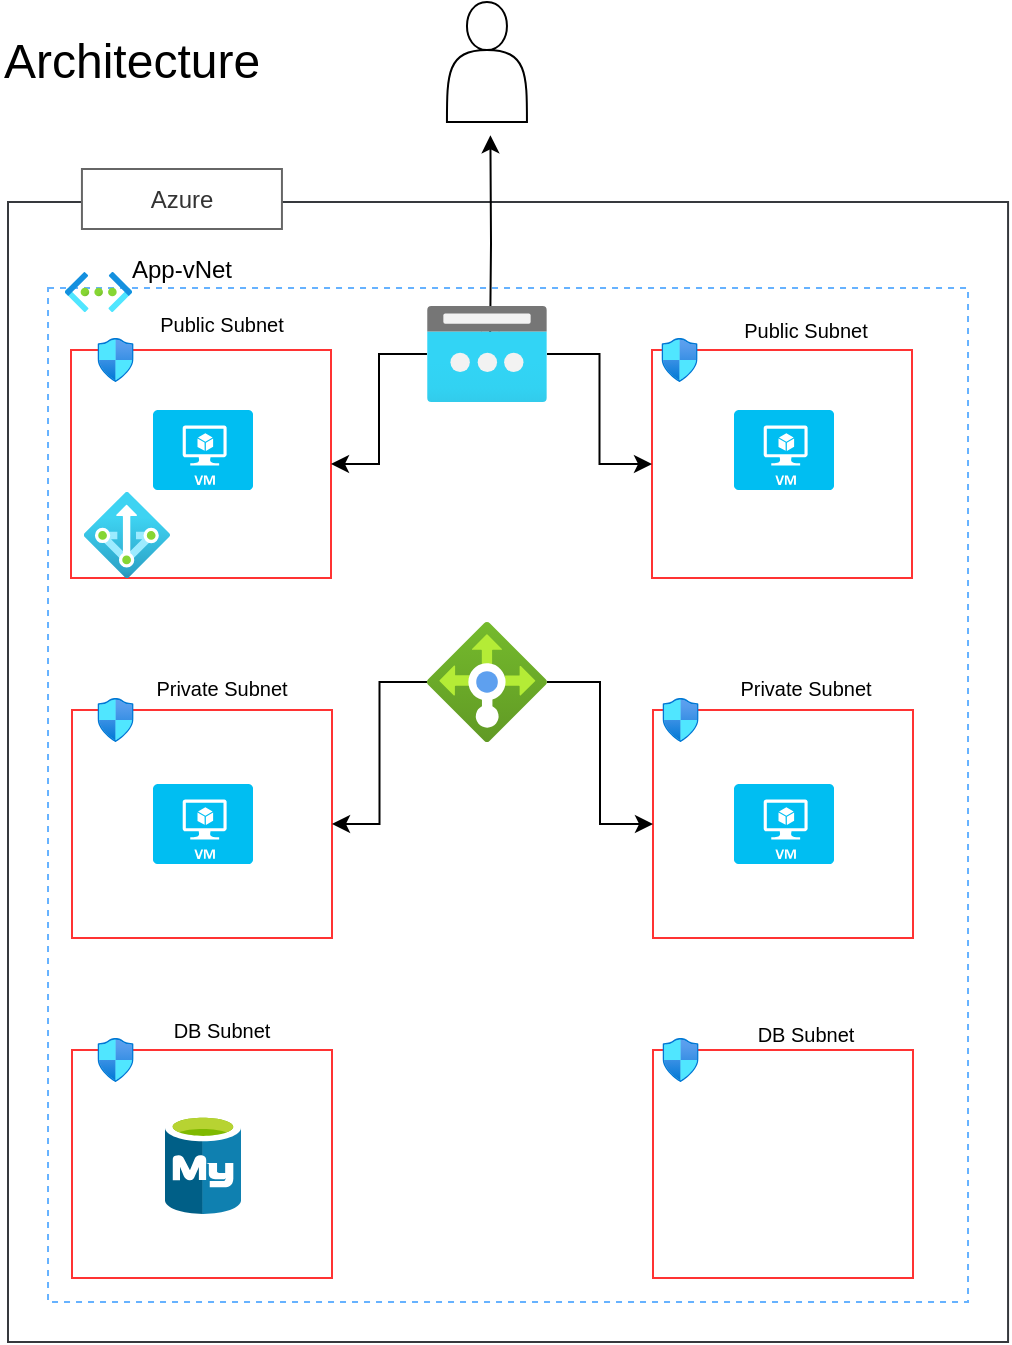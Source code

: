 <mxfile version="23.1.5" type="device" pages="2">
  <diagram id="NeebFrnJM43fPR2zn_om" name="Page-1">
    <mxGraphModel dx="1242" dy="963" grid="0" gridSize="10" guides="1" tooltips="1" connect="1" arrows="1" fold="1" page="1" pageScale="1" pageWidth="827" pageHeight="1169" math="0" shadow="0">
      <root>
        <mxCell id="0" />
        <mxCell id="1" parent="0" />
        <mxCell id="7tkCN5q1HsfpAz4V213W-12" value="" style="rounded=0;whiteSpace=wrap;html=1;fillColor=none;strokeColor=#66B2FF;dashed=1;strokeWidth=1;" parent="1" vertex="1">
          <mxGeometry x="148.01" y="185" width="460" height="507" as="geometry" />
        </mxCell>
        <mxCell id="7tkCN5q1HsfpAz4V213W-2" value="" style="rounded=0;whiteSpace=wrap;html=1;fillColor=none;strokeColor=#36393d;" parent="1" vertex="1">
          <mxGeometry x="128" y="142" width="500.03" height="570" as="geometry" />
        </mxCell>
        <mxCell id="7tkCN5q1HsfpAz4V213W-4" value="" style="edgeStyle=orthogonalEdgeStyle;shape=connector;rounded=0;orthogonalLoop=1;jettySize=auto;html=1;labelBackgroundColor=default;strokeColor=#000000;align=center;verticalAlign=middle;fontFamily=Helvetica;fontSize=11;fontColor=#000000;endArrow=classic;startArrow=classic;startFill=1;" parent="1" edge="1">
          <mxGeometry relative="1" as="geometry">
            <mxPoint x="369.2" y="108.636" as="targetPoint" />
            <mxPoint x="369" y="216" as="sourcePoint" />
          </mxGeometry>
        </mxCell>
        <mxCell id="7tkCN5q1HsfpAz4V213W-5" value="Azure" style="rounded=0;whiteSpace=wrap;html=1;fillColor=#FFFFFF;fontColor=#333333;strokeColor=#666666;" parent="1" vertex="1">
          <mxGeometry x="164.97" y="125.5" width="100" height="30" as="geometry" />
        </mxCell>
        <mxCell id="7tkCN5q1HsfpAz4V213W-11" value="Architecture" style="text;strokeColor=none;align=left;fillColor=none;html=1;verticalAlign=middle;whiteSpace=wrap;rounded=0;fontColor=#000000;fontSize=24;" parent="1" vertex="1">
          <mxGeometry x="124" y="57" width="151" height="30" as="geometry" />
        </mxCell>
        <mxCell id="7tkCN5q1HsfpAz4V213W-13" value="" style="image;aspect=fixed;html=1;points=[];align=center;fontSize=12;image=img/lib/azure2/networking/Virtual_Networks.svg;" parent="1" vertex="1">
          <mxGeometry x="156.5" y="177" width="33.5" height="20" as="geometry" />
        </mxCell>
        <mxCell id="7tkCN5q1HsfpAz4V213W-42" value="App-vNet" style="text;align=center;html=1;verticalAlign=middle;whiteSpace=wrap;rounded=0;" parent="1" vertex="1">
          <mxGeometry x="165.97" y="161" width="98" height="30" as="geometry" />
        </mxCell>
        <mxCell id="7tkCN5q1HsfpAz4V213W-154" value="" style="rounded=0;whiteSpace=wrap;html=1;fillColor=none;strokeColor=#FF3333;" parent="1" vertex="1">
          <mxGeometry x="160" y="396" width="130" height="114" as="geometry" />
        </mxCell>
        <mxCell id="7tkCN5q1HsfpAz4V213W-155" value="" style="image;aspect=fixed;html=1;points=[];align=center;fontSize=12;image=img/lib/azure2/networking/Network_Security_Groups.svg;" parent="1" vertex="1">
          <mxGeometry x="172.71" y="390" width="18.12" height="22" as="geometry" />
        </mxCell>
        <mxCell id="7tkCN5q1HsfpAz4V213W-156" value="&lt;font style=&quot;font-size: 10px;&quot; color=&quot;#000000&quot;&gt;Private Subnet&lt;/font&gt;" style="text;align=center;html=1;verticalAlign=middle;whiteSpace=wrap;rounded=0;" parent="1" vertex="1">
          <mxGeometry x="195" y="373" width="80" height="23" as="geometry" />
        </mxCell>
        <mxCell id="7tkCN5q1HsfpAz4V213W-158" value="" style="rounded=0;whiteSpace=wrap;html=1;fillColor=none;strokeColor=#FF3333;" parent="1" vertex="1">
          <mxGeometry x="450.5" y="396" width="130" height="114" as="geometry" />
        </mxCell>
        <mxCell id="7tkCN5q1HsfpAz4V213W-159" value="" style="image;aspect=fixed;html=1;points=[];align=center;fontSize=12;image=img/lib/azure2/networking/Network_Security_Groups.svg;" parent="1" vertex="1">
          <mxGeometry x="455.21" y="390" width="18.12" height="22" as="geometry" />
        </mxCell>
        <mxCell id="7tkCN5q1HsfpAz4V213W-160" value="&lt;font style=&quot;font-size: 10px;&quot; color=&quot;#000000&quot;&gt;Private Subnet&lt;/font&gt;" style="text;align=center;html=1;verticalAlign=middle;whiteSpace=wrap;rounded=0;" parent="1" vertex="1">
          <mxGeometry x="487" y="373" width="80" height="23" as="geometry" />
        </mxCell>
        <mxCell id="7tkCN5q1HsfpAz4V213W-166" value="" style="rounded=0;whiteSpace=wrap;html=1;fillColor=none;strokeColor=#FF3333;" parent="1" vertex="1">
          <mxGeometry x="450.5" y="566" width="130" height="114" as="geometry" />
        </mxCell>
        <mxCell id="7tkCN5q1HsfpAz4V213W-167" value="" style="image;aspect=fixed;html=1;points=[];align=center;fontSize=12;image=img/lib/azure2/networking/Network_Security_Groups.svg;" parent="1" vertex="1">
          <mxGeometry x="455.21" y="560" width="18.12" height="22" as="geometry" />
        </mxCell>
        <mxCell id="7tkCN5q1HsfpAz4V213W-168" value="&lt;font style=&quot;font-size: 10px;&quot; color=&quot;#000000&quot;&gt;DB Subnet&lt;/font&gt;" style="text;align=center;html=1;verticalAlign=middle;whiteSpace=wrap;rounded=0;" parent="1" vertex="1">
          <mxGeometry x="487" y="546" width="80" height="23" as="geometry" />
        </mxCell>
        <mxCell id="7tkCN5q1HsfpAz4V213W-162" value="" style="rounded=0;whiteSpace=wrap;html=1;fillColor=none;strokeColor=#FF3333;" parent="1" vertex="1">
          <mxGeometry x="160" y="566" width="130" height="114" as="geometry" />
        </mxCell>
        <mxCell id="7tkCN5q1HsfpAz4V213W-163" value="" style="image;aspect=fixed;html=1;points=[];align=center;fontSize=12;image=img/lib/azure2/networking/Network_Security_Groups.svg;" parent="1" vertex="1">
          <mxGeometry x="172.71" y="560" width="18.12" height="22" as="geometry" />
        </mxCell>
        <mxCell id="7tkCN5q1HsfpAz4V213W-164" value="&lt;font style=&quot;font-size: 10px;&quot; color=&quot;#000000&quot;&gt;DB Subnet&lt;/font&gt;" style="text;align=center;html=1;verticalAlign=middle;whiteSpace=wrap;rounded=0;" parent="1" vertex="1">
          <mxGeometry x="195" y="544" width="80" height="23" as="geometry" />
        </mxCell>
        <mxCell id="7tkCN5q1HsfpAz4V213W-15" value="" style="rounded=0;whiteSpace=wrap;html=1;fillColor=none;strokeColor=#FF3333;movable=1;resizable=1;rotatable=1;deletable=1;editable=1;locked=0;connectable=1;" parent="1" vertex="1">
          <mxGeometry x="159.5" y="216" width="130" height="114" as="geometry" />
        </mxCell>
        <mxCell id="7tkCN5q1HsfpAz4V213W-16" value="" style="image;aspect=fixed;html=1;points=[];align=center;fontSize=12;image=img/lib/azure2/networking/Network_Security_Groups.svg;" parent="1" vertex="1">
          <mxGeometry x="172.71" y="210" width="18.12" height="22" as="geometry" />
        </mxCell>
        <mxCell id="7tkCN5q1HsfpAz4V213W-41" value="&lt;font style=&quot;font-size: 10px;&quot; color=&quot;#000000&quot;&gt;Public Subnet&lt;/font&gt;" style="text;align=center;html=1;verticalAlign=middle;whiteSpace=wrap;rounded=0;" parent="1" vertex="1">
          <mxGeometry x="195" y="191" width="80" height="23" as="geometry" />
        </mxCell>
        <mxCell id="7tkCN5q1HsfpAz4V213W-150" value="" style="rounded=0;whiteSpace=wrap;html=1;fillColor=none;strokeColor=#FF3333;" parent="1" vertex="1">
          <mxGeometry x="450" y="216" width="130" height="114" as="geometry" />
        </mxCell>
        <mxCell id="7tkCN5q1HsfpAz4V213W-151" value="" style="image;aspect=fixed;html=1;points=[];align=center;fontSize=12;image=img/lib/azure2/networking/Network_Security_Groups.svg;" parent="1" vertex="1">
          <mxGeometry x="454.71" y="210" width="18.12" height="22" as="geometry" />
        </mxCell>
        <mxCell id="7tkCN5q1HsfpAz4V213W-152" value="&lt;font style=&quot;font-size: 10px;&quot; color=&quot;#000000&quot;&gt;Public Subnet&lt;/font&gt;" style="text;align=center;html=1;verticalAlign=middle;whiteSpace=wrap;rounded=0;" parent="1" vertex="1">
          <mxGeometry x="487" y="194" width="80" height="23" as="geometry" />
        </mxCell>
        <mxCell id="7tkCN5q1HsfpAz4V213W-169" value="" style="image;sketch=0;aspect=fixed;html=1;points=[];align=center;fontSize=12;image=img/lib/mscae/Azure_Database_for_MySQL_servers.svg;" parent="1" vertex="1">
          <mxGeometry x="206.5" y="598" width="38" height="50" as="geometry" />
        </mxCell>
        <mxCell id="7tkCN5q1HsfpAz4V213W-170" value="" style="verticalLabelPosition=bottom;html=1;verticalAlign=top;align=center;strokeColor=none;fillColor=#00BEF2;shape=mxgraph.azure.virtual_machine;" parent="1" vertex="1">
          <mxGeometry x="200.5" y="433" width="50" height="40" as="geometry" />
        </mxCell>
        <mxCell id="7tkCN5q1HsfpAz4V213W-171" value="" style="verticalLabelPosition=bottom;html=1;verticalAlign=top;align=center;strokeColor=none;fillColor=#00BEF2;shape=mxgraph.azure.virtual_machine;" parent="1" vertex="1">
          <mxGeometry x="491" y="433" width="50" height="40" as="geometry" />
        </mxCell>
        <mxCell id="7tkCN5q1HsfpAz4V213W-173" style="edgeStyle=orthogonalEdgeStyle;rounded=0;orthogonalLoop=1;jettySize=auto;html=1;" parent="1" source="7tkCN5q1HsfpAz4V213W-172" target="7tkCN5q1HsfpAz4V213W-154" edge="1">
          <mxGeometry relative="1" as="geometry" />
        </mxCell>
        <mxCell id="7tkCN5q1HsfpAz4V213W-174" style="edgeStyle=orthogonalEdgeStyle;rounded=0;orthogonalLoop=1;jettySize=auto;html=1;entryX=0;entryY=0.5;entryDx=0;entryDy=0;" parent="1" source="7tkCN5q1HsfpAz4V213W-172" target="7tkCN5q1HsfpAz4V213W-158" edge="1">
          <mxGeometry relative="1" as="geometry" />
        </mxCell>
        <mxCell id="7tkCN5q1HsfpAz4V213W-172" value="" style="image;aspect=fixed;html=1;points=[];align=center;fontSize=12;image=img/lib/azure2/networking/Load_Balancers.svg;" parent="1" vertex="1">
          <mxGeometry x="337.48" y="352" width="60" height="60" as="geometry" />
        </mxCell>
        <mxCell id="7tkCN5q1HsfpAz4V213W-179" style="edgeStyle=orthogonalEdgeStyle;rounded=0;orthogonalLoop=1;jettySize=auto;html=1;" parent="1" source="7tkCN5q1HsfpAz4V213W-175" target="7tkCN5q1HsfpAz4V213W-150" edge="1">
          <mxGeometry relative="1" as="geometry" />
        </mxCell>
        <mxCell id="VO56U7lOxsVkcxRQQBGR-1" style="edgeStyle=orthogonalEdgeStyle;rounded=0;orthogonalLoop=1;jettySize=auto;html=1;entryX=1;entryY=0.5;entryDx=0;entryDy=0;" edge="1" parent="1" source="7tkCN5q1HsfpAz4V213W-175" target="7tkCN5q1HsfpAz4V213W-15">
          <mxGeometry relative="1" as="geometry" />
        </mxCell>
        <mxCell id="7tkCN5q1HsfpAz4V213W-175" value="" style="image;aspect=fixed;html=1;points=[];align=center;fontSize=12;image=img/lib/azure2/networking/Public_IP_Addresses.svg;" parent="1" vertex="1">
          <mxGeometry x="337.48" y="194" width="60" height="48" as="geometry" />
        </mxCell>
        <mxCell id="7tkCN5q1HsfpAz4V213W-176" value="" style="verticalLabelPosition=bottom;html=1;verticalAlign=top;align=center;strokeColor=none;fillColor=#00BEF2;shape=mxgraph.azure.virtual_machine;" parent="1" vertex="1">
          <mxGeometry x="200.5" y="246" width="50" height="40" as="geometry" />
        </mxCell>
        <mxCell id="7tkCN5q1HsfpAz4V213W-177" value="" style="verticalLabelPosition=bottom;html=1;verticalAlign=top;align=center;strokeColor=none;fillColor=#00BEF2;shape=mxgraph.azure.virtual_machine;" parent="1" vertex="1">
          <mxGeometry x="491" y="246" width="50" height="40" as="geometry" />
        </mxCell>
        <mxCell id="7tkCN5q1HsfpAz4V213W-183" value="" style="shape=actor;whiteSpace=wrap;html=1;" parent="1" vertex="1">
          <mxGeometry x="347.48" y="42" width="40" height="60" as="geometry" />
        </mxCell>
        <mxCell id="VO56U7lOxsVkcxRQQBGR-3" value="" style="image;aspect=fixed;html=1;points=[];align=center;fontSize=12;image=img/lib/azure2/networking/NAT.svg;" vertex="1" parent="1">
          <mxGeometry x="165.97" y="287.03" width="42.97" height="42.97" as="geometry" />
        </mxCell>
      </root>
    </mxGraphModel>
  </diagram>
  <diagram id="bamuNem6grxnqOW3IaH4" name="Page-2">
    <mxGraphModel dx="1098" dy="963" grid="0" gridSize="10" guides="1" tooltips="1" connect="1" arrows="1" fold="1" page="1" pageScale="1" pageWidth="1169" pageHeight="827" math="0" shadow="0">
      <root>
        <mxCell id="0" />
        <mxCell id="1" parent="0" />
        <mxCell id="mcIs_nLs-U_Hbl-3Hg4p-1" value="" style="rounded=0;whiteSpace=wrap;html=1;" vertex="1" parent="1">
          <mxGeometry x="96" y="459" width="330" height="335" as="geometry" />
        </mxCell>
        <mxCell id="mcIs_nLs-U_Hbl-3Hg4p-2" value="" style="rounded=0;whiteSpace=wrap;html=1;" vertex="1" parent="1">
          <mxGeometry x="516" y="461" width="330" height="333" as="geometry" />
        </mxCell>
        <mxCell id="mcIs_nLs-U_Hbl-3Hg4p-3" value="Singapore" style="text;html=1;align=center;verticalAlign=middle;resizable=0;points=[];autosize=1;strokeColor=none;fillColor=none;" vertex="1" parent="1">
          <mxGeometry x="204" y="427" width="80" height="30" as="geometry" />
        </mxCell>
        <mxCell id="mcIs_nLs-U_Hbl-3Hg4p-4" value="Viatnam" style="text;html=1;align=center;verticalAlign=middle;resizable=0;points=[];autosize=1;strokeColor=none;fillColor=none;" vertex="1" parent="1">
          <mxGeometry x="662" y="429" width="62" height="26" as="geometry" />
        </mxCell>
        <mxCell id="mcIs_nLs-U_Hbl-3Hg4p-5" value="masnetq-dc" style="rounded=0;whiteSpace=wrap;html=1;fillColor=#dae8fc;strokeColor=#6c8ebf;" vertex="1" parent="1">
          <mxGeometry x="201" y="597.5" width="120" height="60" as="geometry" />
        </mxCell>
        <mxCell id="mcIs_nLs-U_Hbl-3Hg4p-8" style="edgeStyle=orthogonalEdgeStyle;rounded=0;orthogonalLoop=1;jettySize=auto;html=1;entryX=1;entryY=0.5;entryDx=0;entryDy=0;" edge="1" parent="1" source="mcIs_nLs-U_Hbl-3Hg4p-6" target="mcIs_nLs-U_Hbl-3Hg4p-5">
          <mxGeometry relative="1" as="geometry" />
        </mxCell>
        <mxCell id="mcIs_nLs-U_Hbl-3Hg4p-6" value="masnetq-cas01" style="rounded=0;whiteSpace=wrap;html=1;fillColor=#dae8fc;strokeColor=#6c8ebf;" vertex="1" parent="1">
          <mxGeometry x="633" y="537.5" width="120" height="60" as="geometry" />
        </mxCell>
        <mxCell id="mcIs_nLs-U_Hbl-3Hg4p-9" style="edgeStyle=orthogonalEdgeStyle;rounded=0;orthogonalLoop=1;jettySize=auto;html=1;entryX=1;entryY=0.75;entryDx=0;entryDy=0;" edge="1" parent="1" source="mcIs_nLs-U_Hbl-3Hg4p-7" target="mcIs_nLs-U_Hbl-3Hg4p-5">
          <mxGeometry relative="1" as="geometry" />
        </mxCell>
        <mxCell id="mcIs_nLs-U_Hbl-3Hg4p-7" value="masnetq-exc01" style="rounded=0;whiteSpace=wrap;html=1;fillColor=#dae8fc;strokeColor=#6c8ebf;" vertex="1" parent="1">
          <mxGeometry x="635" y="657.5" width="120" height="60" as="geometry" />
        </mxCell>
        <mxCell id="mcIs_nLs-U_Hbl-3Hg4p-14" value="" style="rounded=0;whiteSpace=wrap;html=1;" vertex="1" parent="1">
          <mxGeometry x="91" y="46" width="330" height="335" as="geometry" />
        </mxCell>
        <mxCell id="mcIs_nLs-U_Hbl-3Hg4p-15" value="" style="rounded=0;whiteSpace=wrap;html=1;" vertex="1" parent="1">
          <mxGeometry x="511" y="48" width="330" height="333" as="geometry" />
        </mxCell>
        <mxCell id="mcIs_nLs-U_Hbl-3Hg4p-16" value="Singapore" style="text;html=1;align=center;verticalAlign=middle;resizable=0;points=[];autosize=1;strokeColor=none;fillColor=none;" vertex="1" parent="1">
          <mxGeometry x="194" y="16" width="80" height="30" as="geometry" />
        </mxCell>
        <mxCell id="mcIs_nLs-U_Hbl-3Hg4p-17" value="Viatnam" style="text;html=1;align=center;verticalAlign=middle;resizable=0;points=[];autosize=1;strokeColor=none;fillColor=none;" vertex="1" parent="1">
          <mxGeometry x="633" y="20" width="62" height="26" as="geometry" />
        </mxCell>
        <mxCell id="mcIs_nLs-U_Hbl-3Hg4p-18" value="masnetq-dc" style="rounded=0;whiteSpace=wrap;html=1;fillColor=#dae8fc;strokeColor=#6c8ebf;" vertex="1" parent="1">
          <mxGeometry x="161" y="262" width="120" height="60" as="geometry" />
        </mxCell>
        <mxCell id="mcIs_nLs-U_Hbl-3Hg4p-23" style="edgeStyle=orthogonalEdgeStyle;rounded=0;orthogonalLoop=1;jettySize=auto;html=1;entryX=0;entryY=0.5;entryDx=0;entryDy=0;" edge="1" parent="1" source="mcIs_nLs-U_Hbl-3Hg4p-24" target="mcIs_nLs-U_Hbl-3Hg4p-18">
          <mxGeometry relative="1" as="geometry">
            <Array as="points">
              <mxPoint x="122" y="96" />
              <mxPoint x="122" y="292" />
            </Array>
          </mxGeometry>
        </mxCell>
        <mxCell id="mcIs_nLs-U_Hbl-3Hg4p-24" value="masnetq-cas01" style="rounded=0;whiteSpace=wrap;html=1;fillColor=#dae8fc;strokeColor=#6c8ebf;" vertex="1" parent="1">
          <mxGeometry x="157" y="66" width="120" height="60" as="geometry" />
        </mxCell>
        <mxCell id="mcIs_nLs-U_Hbl-3Hg4p-25" style="edgeStyle=orthogonalEdgeStyle;rounded=0;orthogonalLoop=1;jettySize=auto;html=1;entryX=0;entryY=0.25;entryDx=0;entryDy=0;exitX=0;exitY=0.5;exitDx=0;exitDy=0;" edge="1" parent="1" source="mcIs_nLs-U_Hbl-3Hg4p-26" target="mcIs_nLs-U_Hbl-3Hg4p-18">
          <mxGeometry relative="1" as="geometry" />
        </mxCell>
        <mxCell id="mcIs_nLs-U_Hbl-3Hg4p-26" value="masnetq-exc01" style="rounded=0;whiteSpace=wrap;html=1;fillColor=#dae8fc;strokeColor=#6c8ebf;" vertex="1" parent="1">
          <mxGeometry x="157" y="146" width="120" height="60" as="geometry" />
        </mxCell>
      </root>
    </mxGraphModel>
  </diagram>
</mxfile>

